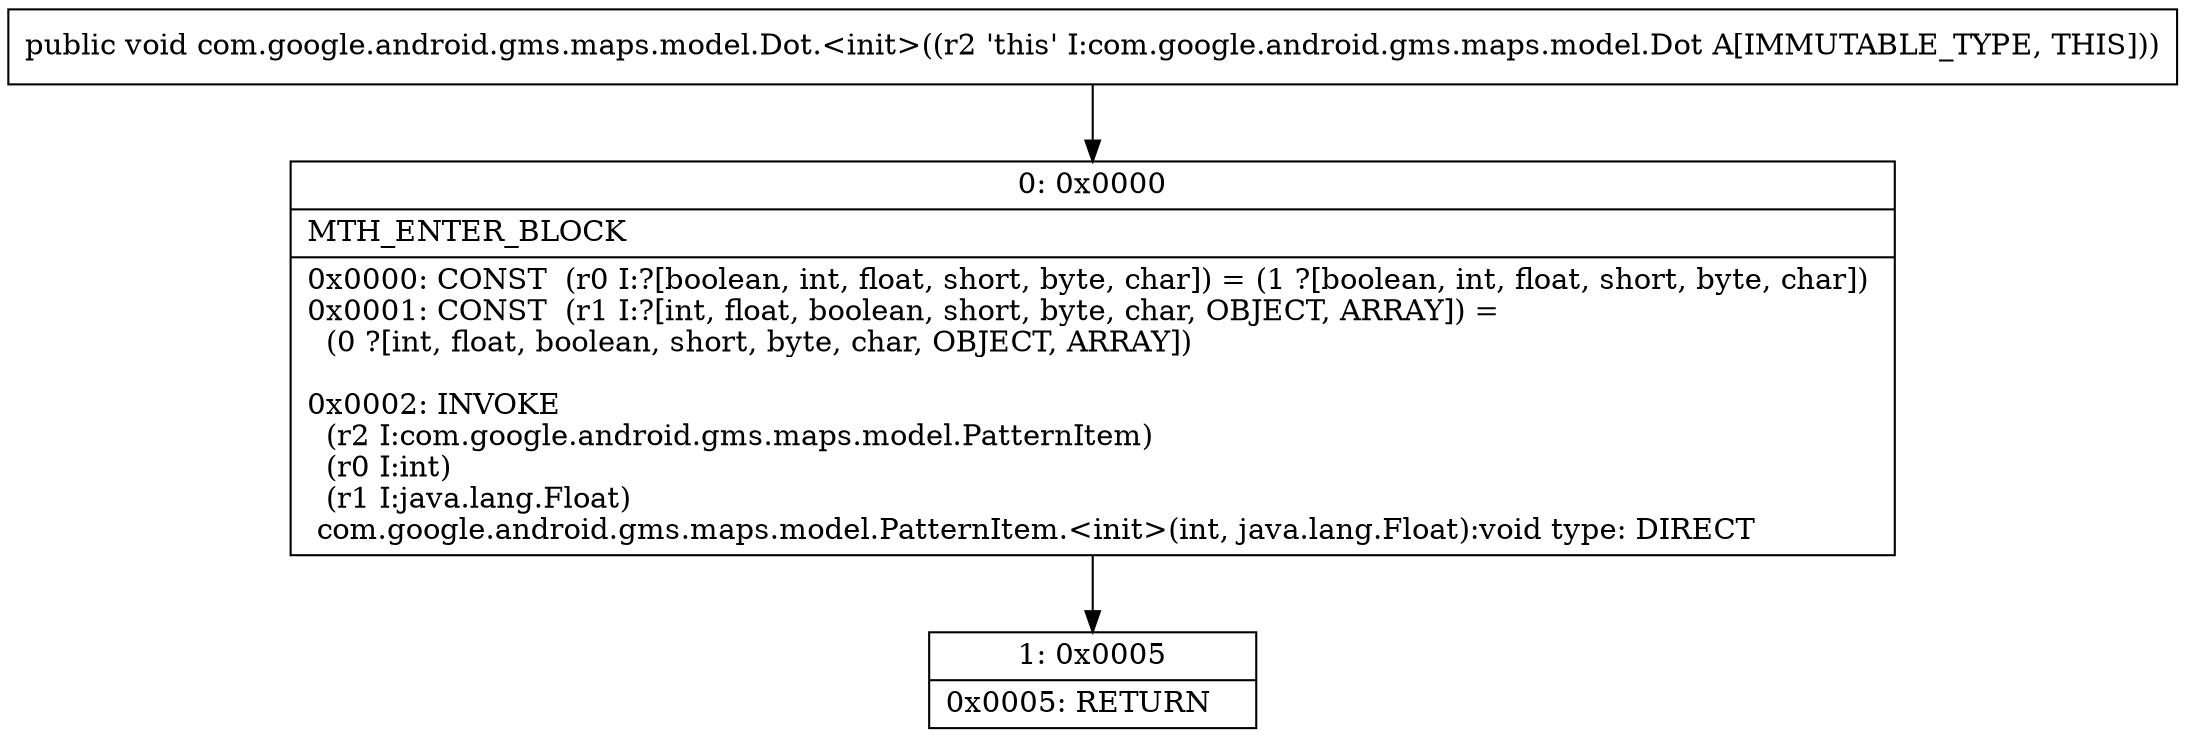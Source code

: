 digraph "CFG forcom.google.android.gms.maps.model.Dot.\<init\>()V" {
Node_0 [shape=record,label="{0\:\ 0x0000|MTH_ENTER_BLOCK\l|0x0000: CONST  (r0 I:?[boolean, int, float, short, byte, char]) = (1 ?[boolean, int, float, short, byte, char]) \l0x0001: CONST  (r1 I:?[int, float, boolean, short, byte, char, OBJECT, ARRAY]) = \l  (0 ?[int, float, boolean, short, byte, char, OBJECT, ARRAY])\l \l0x0002: INVOKE  \l  (r2 I:com.google.android.gms.maps.model.PatternItem)\l  (r0 I:int)\l  (r1 I:java.lang.Float)\l com.google.android.gms.maps.model.PatternItem.\<init\>(int, java.lang.Float):void type: DIRECT \l}"];
Node_1 [shape=record,label="{1\:\ 0x0005|0x0005: RETURN   \l}"];
MethodNode[shape=record,label="{public void com.google.android.gms.maps.model.Dot.\<init\>((r2 'this' I:com.google.android.gms.maps.model.Dot A[IMMUTABLE_TYPE, THIS])) }"];
MethodNode -> Node_0;
Node_0 -> Node_1;
}

